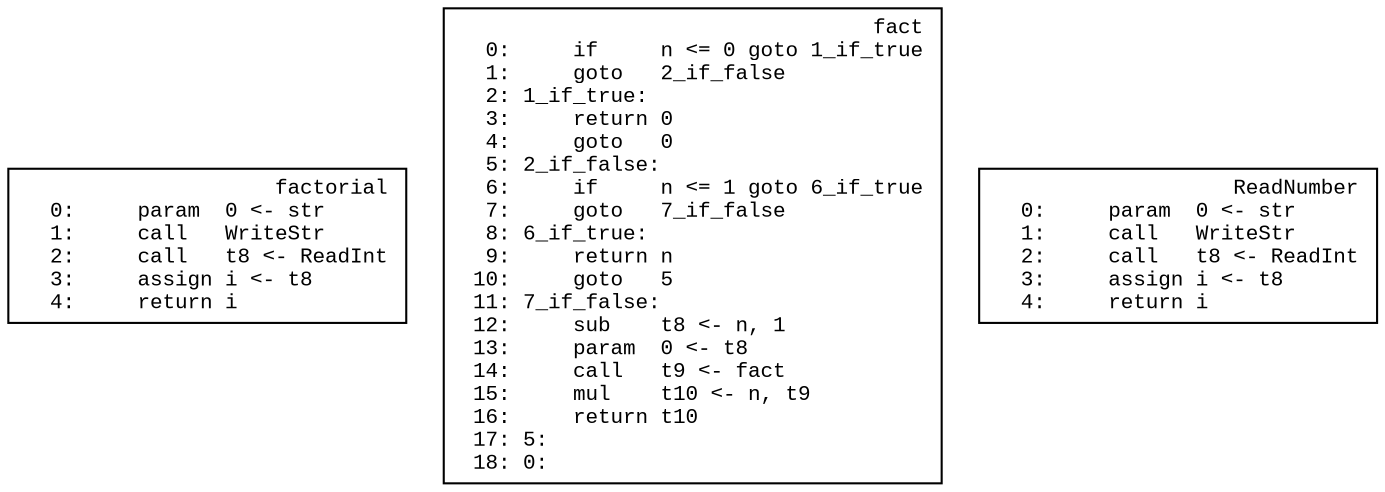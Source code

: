 digraph IR {
  graph [fontname="Times New Roman",fontsize=10];
  node  [fontname="Courier New",fontsize=10];
  edge  [fontname="Times New Roman",fontsize=10];

  // scope 'factorial'
  factorial_cb [label="factorial\r  0:     param  0 <- str\l  1:     call   WriteStr\l  2:     call   t8 <- ReadInt\l  3:     assign i <- t8\l  4:     return i\l",shape=box]
  // scope 'fact'
  fact_cb [label="fact\r  0:     if     n <= 0 goto 1_if_true\l  1:     goto   2_if_false\l  2: 1_if_true:\l  3:     return 0\l  4:     goto   0\l  5: 2_if_false:\l  6:     if     n <= 1 goto 6_if_true\l  7:     goto   7_if_false\l  8: 6_if_true:\l  9:     return n\l 10:     goto   5\l 11: 7_if_false:\l 12:     sub    t8 <- n, 1\l 13:     param  0 <- t8\l 14:     call   t9 <- fact\l 15:     mul    t10 <- n, t9\l 16:     return t10\l 17: 5:\l 18: 0:\l",shape=box]
  // scope 'ReadNumber'
  ReadNumber_cb [label="ReadNumber\r  0:     param  0 <- str\l  1:     call   WriteStr\l  2:     call   t8 <- ReadInt\l  3:     assign i <- t8\l  4:     return i\l",shape=box]
}
